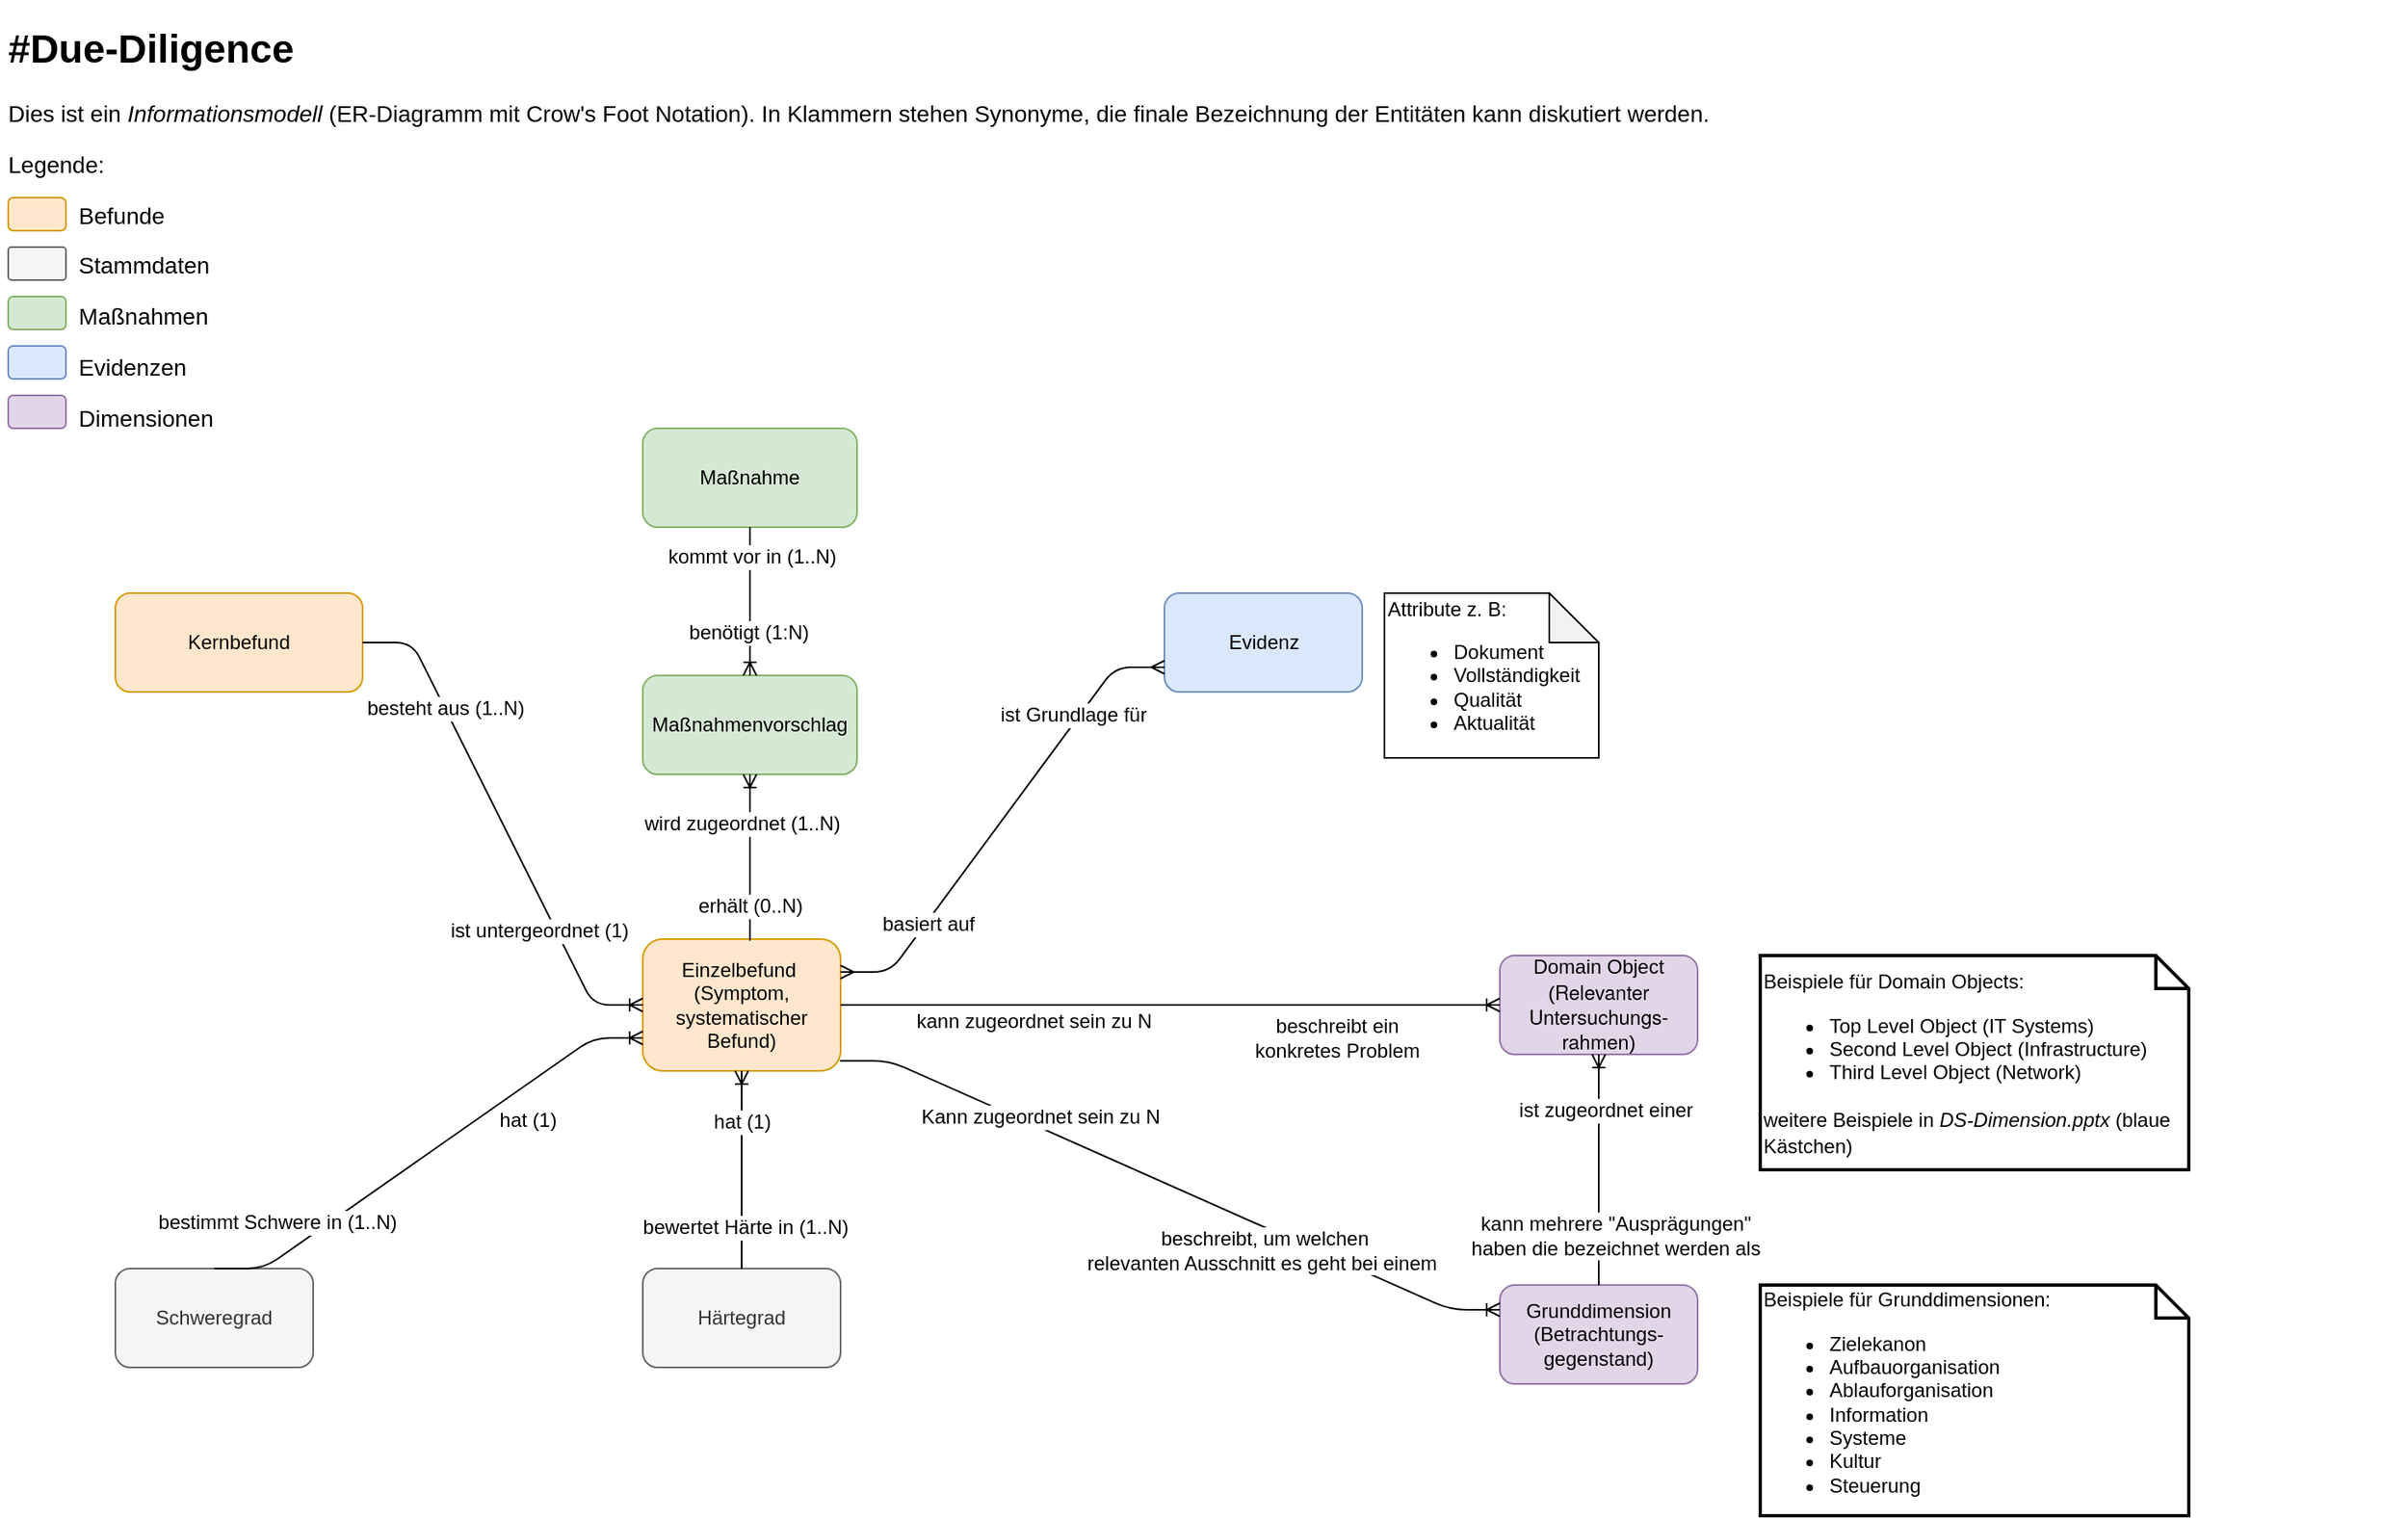 <mxfile version="12.2.4" type="github" pages="1">
  <diagram name="Page-1" id="929967ad-93f9-6ef4-fab6-5d389245f69c">
    <mxGraphModel dx="746" dy="487" grid="1" gridSize="10" guides="1" tooltips="1" connect="1" arrows="1" fold="1" page="1" pageScale="1.5" pageWidth="1169" pageHeight="826" background="none" math="0" shadow="0">
      <root>
        <mxCell id="0" style=";html=1;"/>
        <mxCell id="1" style=";html=1;" parent="0"/>
        <mxCell id="lpoHIjDjbp7n_Nv5GESF-1" value="&lt;span style=&quot;white-space: normal&quot;&gt;Einzelbefund&amp;nbsp;&lt;/span&gt;&lt;br style=&quot;white-space: normal&quot;&gt;&lt;span style=&quot;white-space: normal&quot;&gt;(Symptom, systematischer Befund)&lt;/span&gt;" style="rounded=1;whiteSpace=wrap;html=1;fillColor=#ffe6cc;strokeColor=#d79b00;" parent="1" vertex="1">
          <mxGeometry x="400" y="580" width="120" height="80" as="geometry"/>
        </mxCell>
        <mxCell id="lpoHIjDjbp7n_Nv5GESF-2" value="Grunddimension&lt;br&gt;(Betrachtungs-gegenstand)" style="rounded=1;whiteSpace=wrap;html=1;fillColor=#e1d5e7;strokeColor=#9673a6;" parent="1" vertex="1">
          <mxGeometry x="920" y="790" width="120" height="60" as="geometry"/>
        </mxCell>
        <mxCell id="lpoHIjDjbp7n_Nv5GESF-3" value="Kernbefund" style="rounded=1;whiteSpace=wrap;html=1;fillColor=#ffe6cc;strokeColor=#d79b00;" parent="1" vertex="1">
          <mxGeometry x="80" y="370" width="150" height="60" as="geometry"/>
        </mxCell>
        <mxCell id="lpoHIjDjbp7n_Nv5GESF-4" value="" style="edgeStyle=entityRelationEdgeStyle;fontSize=12;html=1;endArrow=ERoneToMany;entryX=0;entryY=0.5;entryDx=0;entryDy=0;" parent="1" source="lpoHIjDjbp7n_Nv5GESF-3" target="lpoHIjDjbp7n_Nv5GESF-1" edge="1">
          <mxGeometry width="100" height="100" relative="1" as="geometry">
            <mxPoint x="100" y="790" as="sourcePoint"/>
            <mxPoint x="200" y="690" as="targetPoint"/>
          </mxGeometry>
        </mxCell>
        <mxCell id="jVlvGWDDENxsNVDKOX9u-14" value="besteht aus (1..N)" style="text;html=1;resizable=0;points=[];align=center;verticalAlign=middle;labelBackgroundColor=#ffffff;" parent="lpoHIjDjbp7n_Nv5GESF-4" vertex="1" connectable="0">
          <mxGeometry x="-0.647" y="-19" relative="1" as="geometry">
            <mxPoint x="26" y="9.5" as="offset"/>
          </mxGeometry>
        </mxCell>
        <mxCell id="jVlvGWDDENxsNVDKOX9u-16" value="ist untergeordnet (1)" style="text;html=1;resizable=0;points=[];align=center;verticalAlign=middle;labelBackgroundColor=#ffffff;" parent="lpoHIjDjbp7n_Nv5GESF-4" vertex="1" connectable="0">
          <mxGeometry x="0.581" y="-1" relative="1" as="geometry">
            <mxPoint x="-17" y="-15" as="offset"/>
          </mxGeometry>
        </mxCell>
        <mxCell id="lpoHIjDjbp7n_Nv5GESF-5" value="Domain Object&lt;br&gt;(&lt;span style=&quot;font-family: &amp;#34;helvetica neue&amp;#34;&quot;&gt;Relevanter Untersuchungs-rahmen&lt;/span&gt;)" style="rounded=1;whiteSpace=wrap;html=1;align=center;fillColor=#e1d5e7;strokeColor=#9673a6;" parent="1" vertex="1">
          <mxGeometry x="920" y="590" width="120" height="60" as="geometry"/>
        </mxCell>
        <mxCell id="lpoHIjDjbp7n_Nv5GESF-6" value="&lt;span style=&quot;font-size: 12px&quot;&gt;Beispiele für Domain Objects:&amp;nbsp;&lt;/span&gt;&lt;br style=&quot;font-size: 12px&quot;&gt;&lt;ul style=&quot;font-size: 12px&quot;&gt;&lt;li&gt;Top Level Object (IT Systems)&lt;/li&gt;&lt;li&gt;Second Level Object (Infrastructure)&lt;/li&gt;&lt;li&gt;Third Level Object (Network)&lt;/li&gt;&lt;/ul&gt;&lt;div&gt;&lt;span style=&quot;font-size: 12px&quot;&gt;weitere Beispiele in &lt;i&gt;DS-Dimension.pptx &lt;/i&gt;(blaue Kästchen)&lt;/span&gt;&lt;/div&gt;" style="shape=note;strokeWidth=2;fontSize=14;size=20;whiteSpace=wrap;html=1;align=left;" parent="1" vertex="1">
          <mxGeometry x="1078" y="590" width="260" height="130" as="geometry"/>
        </mxCell>
        <mxCell id="lpoHIjDjbp7n_Nv5GESF-7" value="Maßnahmenvorschlag" style="rounded=1;html=1;whiteSpace=wrap;fillColor=#d5e8d4;strokeColor=#82b366;" parent="1" vertex="1">
          <mxGeometry x="400" y="420" width="130" height="60" as="geometry"/>
        </mxCell>
        <mxCell id="lpoHIjDjbp7n_Nv5GESF-23" value="&lt;span style=&quot;font-size: 12px&quot;&gt;Beispiele für Grunddimensionen:&amp;nbsp;&lt;/span&gt;&lt;br style=&quot;font-size: 12px&quot;&gt;&lt;ul style=&quot;font-size: 12px&quot;&gt;&lt;li&gt;Zielekanon&lt;/li&gt;&lt;li&gt;Aufbauorganisation&lt;/li&gt;&lt;li&gt;Ablauforganisation&lt;/li&gt;&lt;li&gt;Information&lt;/li&gt;&lt;li&gt;Systeme&lt;/li&gt;&lt;li&gt;Kultur&lt;/li&gt;&lt;li&gt;Steuerung&lt;/li&gt;&lt;/ul&gt;" style="shape=note;strokeWidth=2;fontSize=14;size=20;whiteSpace=wrap;html=1;align=left;" parent="1" vertex="1">
          <mxGeometry x="1078" y="790" width="260" height="140" as="geometry"/>
        </mxCell>
        <mxCell id="jVlvGWDDENxsNVDKOX9u-1" value="Schweregrad" style="rounded=1;whiteSpace=wrap;html=1;fillColor=#f5f5f5;strokeColor=#666666;fontColor=#333333;" parent="1" vertex="1">
          <mxGeometry x="80" y="780" width="120" height="60" as="geometry"/>
        </mxCell>
        <mxCell id="jVlvGWDDENxsNVDKOX9u-2" value="Härtegrad" style="rounded=1;whiteSpace=wrap;html=1;fillColor=#f5f5f5;strokeColor=#666666;fontColor=#333333;" parent="1" vertex="1">
          <mxGeometry x="400" y="780" width="120" height="60" as="geometry"/>
        </mxCell>
        <mxCell id="jVlvGWDDENxsNVDKOX9u-9" value="" style="fontSize=12;html=1;endArrow=ERoneToMany;entryX=0;entryY=0.75;entryDx=0;entryDy=0;exitX=0.5;exitY=0;exitDx=0;exitDy=0;edgeStyle=entityRelationEdgeStyle;elbow=vertical;" parent="1" source="jVlvGWDDENxsNVDKOX9u-1" target="lpoHIjDjbp7n_Nv5GESF-1" edge="1">
          <mxGeometry width="100" height="100" relative="1" as="geometry">
            <mxPoint x="-80" y="1000" as="sourcePoint"/>
            <mxPoint x="20" y="900" as="targetPoint"/>
          </mxGeometry>
        </mxCell>
        <mxCell id="jVlvGWDDENxsNVDKOX9u-12" value="bestimmt&amp;nbsp;Schwere in (1..N)" style="text;html=1;resizable=0;points=[];align=center;verticalAlign=middle;labelBackgroundColor=#ffffff;" parent="jVlvGWDDENxsNVDKOX9u-9" vertex="1" connectable="0">
          <mxGeometry x="-0.786" y="1" relative="1" as="geometry">
            <mxPoint x="6.5" y="-25.5" as="offset"/>
          </mxGeometry>
        </mxCell>
        <mxCell id="jVlvGWDDENxsNVDKOX9u-13" value="hat (1)" style="text;html=1;resizable=0;points=[];align=center;verticalAlign=middle;labelBackgroundColor=#ffffff;" parent="jVlvGWDDENxsNVDKOX9u-9" vertex="1" connectable="0">
          <mxGeometry x="0.771" y="-1" relative="1" as="geometry">
            <mxPoint x="-37.5" y="46.5" as="offset"/>
          </mxGeometry>
        </mxCell>
        <mxCell id="jVlvGWDDENxsNVDKOX9u-10" value="" style="fontSize=12;html=1;endArrow=ERoneToMany;entryX=0.5;entryY=1;entryDx=0;entryDy=0;exitX=0.5;exitY=0;exitDx=0;exitDy=0;" parent="1" source="jVlvGWDDENxsNVDKOX9u-2" target="lpoHIjDjbp7n_Nv5GESF-1" edge="1">
          <mxGeometry width="100" height="100" relative="1" as="geometry">
            <mxPoint x="-80" y="1000" as="sourcePoint"/>
            <mxPoint x="20" y="900" as="targetPoint"/>
          </mxGeometry>
        </mxCell>
        <mxCell id="jVlvGWDDENxsNVDKOX9u-17" value="hat (1)" style="text;html=1;resizable=0;points=[];align=center;verticalAlign=middle;labelBackgroundColor=#ffffff;" parent="jVlvGWDDENxsNVDKOX9u-10" vertex="1" connectable="0">
          <mxGeometry x="0.343" relative="1" as="geometry">
            <mxPoint y="-9" as="offset"/>
          </mxGeometry>
        </mxCell>
        <mxCell id="jVlvGWDDENxsNVDKOX9u-18" value="bewertet Härte in (1..N)" style="text;html=1;resizable=0;points=[];align=center;verticalAlign=middle;labelBackgroundColor=#ffffff;" parent="jVlvGWDDENxsNVDKOX9u-10" vertex="1" connectable="0">
          <mxGeometry x="-0.586" y="-2" relative="1" as="geometry">
            <mxPoint as="offset"/>
          </mxGeometry>
        </mxCell>
        <mxCell id="jVlvGWDDENxsNVDKOX9u-22" value="Evidenz" style="rounded=1;whiteSpace=wrap;html=1;fillColor=#dae8fc;strokeColor=#6c8ebf;" parent="1" vertex="1">
          <mxGeometry x="716.5" y="370" width="120" height="60" as="geometry"/>
        </mxCell>
        <mxCell id="jVlvGWDDENxsNVDKOX9u-26" value="" style="edgeStyle=entityRelationEdgeStyle;fontSize=12;html=1;endArrow=ERmany;startArrow=ERmany;exitX=1;exitY=0.25;exitDx=0;exitDy=0;entryX=0;entryY=0.75;entryDx=0;entryDy=0;" parent="1" source="lpoHIjDjbp7n_Nv5GESF-1" target="jVlvGWDDENxsNVDKOX9u-22" edge="1">
          <mxGeometry width="100" height="100" relative="1" as="geometry">
            <mxPoint x="535" y="740" as="sourcePoint"/>
            <mxPoint x="635" y="640" as="targetPoint"/>
          </mxGeometry>
        </mxCell>
        <mxCell id="jVlvGWDDENxsNVDKOX9u-27" value="basiert auf" style="text;html=1;resizable=0;points=[];align=center;verticalAlign=middle;labelBackgroundColor=#ffffff;" parent="jVlvGWDDENxsNVDKOX9u-26" vertex="1" connectable="0">
          <mxGeometry x="-0.535" y="-1" relative="1" as="geometry">
            <mxPoint as="offset"/>
          </mxGeometry>
        </mxCell>
        <mxCell id="jVlvGWDDENxsNVDKOX9u-28" value="ist&amp;nbsp;Grundlage für" style="text;html=1;resizable=0;points=[];align=center;verticalAlign=middle;labelBackgroundColor=#ffffff;" parent="jVlvGWDDENxsNVDKOX9u-26" vertex="1" connectable="0">
          <mxGeometry x="0.527" y="4" relative="1" as="geometry">
            <mxPoint as="offset"/>
          </mxGeometry>
        </mxCell>
        <mxCell id="jVlvGWDDENxsNVDKOX9u-31" value="" style="fontSize=12;html=1;endArrow=ERoneToMany;entryX=0;entryY=0.25;entryDx=0;entryDy=0;exitX=0.997;exitY=0.923;exitDx=0;exitDy=0;exitPerimeter=0;edgeStyle=entityRelationEdgeStyle;" parent="1" source="lpoHIjDjbp7n_Nv5GESF-1" target="lpoHIjDjbp7n_Nv5GESF-2" edge="1">
          <mxGeometry width="100" height="100" relative="1" as="geometry">
            <mxPoint x="350" y="1000" as="sourcePoint"/>
            <mxPoint x="450" y="900" as="targetPoint"/>
          </mxGeometry>
        </mxCell>
        <mxCell id="tbm3mgn3CqdpKke_emqs-1" value="Kann zugeordnet sein zu N" style="text;html=1;resizable=0;points=[];align=center;verticalAlign=middle;labelBackgroundColor=#ffffff;" parent="jVlvGWDDENxsNVDKOX9u-31" vertex="1" connectable="0">
          <mxGeometry x="-0.65" y="-3" relative="1" as="geometry">
            <mxPoint x="50.5" y="12.5" as="offset"/>
          </mxGeometry>
        </mxCell>
        <mxCell id="tbm3mgn3CqdpKke_emqs-5" value="beschreibt, um welchen &lt;br&gt;relevanten Ausschnitt es geht bei einem&amp;nbsp;" style="text;html=1;resizable=0;points=[];align=center;verticalAlign=middle;labelBackgroundColor=#ffffff;" parent="jVlvGWDDENxsNVDKOX9u-31" vertex="1" connectable="0">
          <mxGeometry x="0.565" relative="1" as="geometry">
            <mxPoint x="-55" y="-10.5" as="offset"/>
          </mxGeometry>
        </mxCell>
        <mxCell id="tbm3mgn3CqdpKke_emqs-7" value="" style="edgeStyle=entityRelationEdgeStyle;fontSize=12;html=1;endArrow=ERoneToMany;entryX=0;entryY=0.5;entryDx=0;entryDy=0;exitX=1;exitY=0.5;exitDx=0;exitDy=0;" parent="1" source="lpoHIjDjbp7n_Nv5GESF-1" target="lpoHIjDjbp7n_Nv5GESF-5" edge="1">
          <mxGeometry width="100" height="100" relative="1" as="geometry">
            <mxPoint x="660" y="730" as="sourcePoint"/>
            <mxPoint x="760" y="630" as="targetPoint"/>
          </mxGeometry>
        </mxCell>
        <mxCell id="tbm3mgn3CqdpKke_emqs-8" value="kann zugeordnet sein zu N" style="text;html=1;resizable=0;points=[];align=center;verticalAlign=middle;labelBackgroundColor=#ffffff;" parent="tbm3mgn3CqdpKke_emqs-7" vertex="1" connectable="0">
          <mxGeometry x="-0.659" relative="1" as="geometry">
            <mxPoint x="49" y="10" as="offset"/>
          </mxGeometry>
        </mxCell>
        <mxCell id="tbm3mgn3CqdpKke_emqs-9" value="beschreibt ein &lt;br&gt;konkretes Problem" style="text;html=1;resizable=0;points=[];align=center;verticalAlign=middle;labelBackgroundColor=#ffffff;" parent="tbm3mgn3CqdpKke_emqs-7" vertex="1" connectable="0">
          <mxGeometry x="0.76" y="-2" relative="1" as="geometry">
            <mxPoint x="-51.5" y="17.5" as="offset"/>
          </mxGeometry>
        </mxCell>
        <mxCell id="tbm3mgn3CqdpKke_emqs-10" value="" style="fontSize=12;html=1;endArrow=ERoneToMany;exitX=0.5;exitY=0;exitDx=0;exitDy=0;entryX=0.5;entryY=1;entryDx=0;entryDy=0;elbow=vertical;" parent="1" source="lpoHIjDjbp7n_Nv5GESF-2" target="lpoHIjDjbp7n_Nv5GESF-5" edge="1">
          <mxGeometry width="100" height="100" relative="1" as="geometry">
            <mxPoint x="120" y="960" as="sourcePoint"/>
            <mxPoint x="220" y="860" as="targetPoint"/>
          </mxGeometry>
        </mxCell>
        <mxCell id="tbm3mgn3CqdpKke_emqs-11" value="ist zugeordnet einer" style="text;html=1;resizable=0;points=[];align=center;verticalAlign=middle;labelBackgroundColor=#ffffff;" parent="tbm3mgn3CqdpKke_emqs-10" vertex="1" connectable="0">
          <mxGeometry x="0.524" y="-4" relative="1" as="geometry">
            <mxPoint as="offset"/>
          </mxGeometry>
        </mxCell>
        <mxCell id="tbm3mgn3CqdpKke_emqs-12" value="kann mehrere &quot;Ausprägungen&quot; &lt;br&gt;haben die bezeichnet werden als" style="text;html=1;resizable=0;points=[];align=center;verticalAlign=middle;labelBackgroundColor=#ffffff;" parent="tbm3mgn3CqdpKke_emqs-10" vertex="1" connectable="0">
          <mxGeometry x="-0.524" y="1" relative="1" as="geometry">
            <mxPoint x="11" y="3.5" as="offset"/>
          </mxGeometry>
        </mxCell>
        <mxCell id="9TDuP8LhrruT4k8LMIFc-3" value="Attribute z. B:&lt;br&gt;&lt;ul&gt;&lt;li&gt;Dokument&lt;/li&gt;&lt;li&gt;Vollständigkeit&lt;/li&gt;&lt;li&gt;Qualität&lt;/li&gt;&lt;li&gt;Aktualität&lt;/li&gt;&lt;/ul&gt;" style="shape=note;whiteSpace=wrap;html=1;backgroundOutline=1;darkOpacity=0.05;align=left;" parent="1" vertex="1">
          <mxGeometry x="850" y="370" width="130" height="100" as="geometry"/>
        </mxCell>
        <mxCell id="nOuzh2_DET2T8DFauegL-1" value="&lt;h1&gt;#Due-Diligence&lt;/h1&gt;&lt;p style=&quot;font-size: 14px&quot;&gt;&lt;font style=&quot;font-size: 14px&quot;&gt;Dies ist ein &lt;i&gt;Informationsmodell &lt;/i&gt;(ER-Diagramm mit Crow&#39;s Foot Notation). In Klammern stehen Synonyme, die finale Bezeichnung der Entitäten kann diskutiert werden.&lt;/font&gt;&lt;/p&gt;&lt;p style=&quot;font-size: 14px&quot;&gt;&lt;font style=&quot;font-size: 14px&quot;&gt;Legende:&lt;br&gt;&lt;/font&gt;&lt;/p&gt;&lt;p style=&quot;font-size: 14px&quot;&gt;&lt;font style=&quot;font-size: 14px&quot;&gt;&amp;nbsp; &amp;nbsp; &amp;nbsp; &amp;nbsp; &amp;nbsp; &amp;nbsp;Befunde&lt;/font&gt;&lt;/p&gt;&lt;p style=&quot;font-size: 14px&quot;&gt;&amp;nbsp; &amp;nbsp; &amp;nbsp; &amp;nbsp; &amp;nbsp; &amp;nbsp;Stammdaten&lt;/p&gt;&lt;p style=&quot;font-size: 14px&quot;&gt;&amp;nbsp; &amp;nbsp; &amp;nbsp; &amp;nbsp; &amp;nbsp; &amp;nbsp;Maßnahmen&lt;/p&gt;&lt;p style=&quot;font-size: 14px&quot;&gt;&amp;nbsp; &amp;nbsp; &amp;nbsp; &amp;nbsp; &amp;nbsp; &amp;nbsp;Evidenzen&lt;/p&gt;&lt;p style=&quot;font-size: 14px&quot;&gt;&amp;nbsp; &amp;nbsp; &amp;nbsp; &amp;nbsp; &amp;nbsp; &amp;nbsp;Dimensionen&lt;/p&gt;&lt;p&gt;&lt;br&gt;&lt;/p&gt;" style="text;html=1;strokeColor=none;fillColor=none;spacing=5;spacingTop=-20;whiteSpace=wrap;overflow=hidden;rounded=0;" vertex="1" parent="1">
          <mxGeometry x="10" y="20" width="1460" height="260" as="geometry"/>
        </mxCell>
        <mxCell id="nOuzh2_DET2T8DFauegL-2" value="" style="rounded=1;whiteSpace=wrap;html=1;fillColor=#ffe6cc;strokeColor=#d79b00;" vertex="1" parent="1">
          <mxGeometry x="15" y="130" width="35" height="20" as="geometry"/>
        </mxCell>
        <mxCell id="nOuzh2_DET2T8DFauegL-5" value="" style="rounded=1;whiteSpace=wrap;html=1;fillColor=#f5f5f5;strokeColor=#666666;fontColor=#333333;arcSize=10;" vertex="1" parent="1">
          <mxGeometry x="15" y="160" width="35" height="20" as="geometry"/>
        </mxCell>
        <mxCell id="nOuzh2_DET2T8DFauegL-6" value="" style="rounded=1;html=1;whiteSpace=wrap;fillColor=#d5e8d4;strokeColor=#82b366;" vertex="1" parent="1">
          <mxGeometry x="15" y="190" width="35" height="20" as="geometry"/>
        </mxCell>
        <mxCell id="nOuzh2_DET2T8DFauegL-8" value="" style="rounded=1;whiteSpace=wrap;html=1;fillColor=#dae8fc;strokeColor=#6c8ebf;" vertex="1" parent="1">
          <mxGeometry x="15" y="220" width="35" height="20" as="geometry"/>
        </mxCell>
        <mxCell id="nOuzh2_DET2T8DFauegL-9" value="" style="rounded=1;whiteSpace=wrap;html=1;align=center;fillColor=#e1d5e7;strokeColor=#9673a6;" vertex="1" parent="1">
          <mxGeometry x="15" y="250" width="35" height="20" as="geometry"/>
        </mxCell>
        <mxCell id="nOuzh2_DET2T8DFauegL-12" value="Maßnahme" style="rounded=1;html=1;whiteSpace=wrap;fillColor=#d5e8d4;strokeColor=#82b366;" vertex="1" parent="1">
          <mxGeometry x="400" y="270" width="130" height="60" as="geometry"/>
        </mxCell>
        <mxCell id="nOuzh2_DET2T8DFauegL-13" value="" style="fontSize=12;html=1;endArrow=ERoneToMany;entryX=0.5;entryY=1;entryDx=0;entryDy=0;" edge="1" parent="1" target="lpoHIjDjbp7n_Nv5GESF-7">
          <mxGeometry width="100" height="100" relative="1" as="geometry">
            <mxPoint x="465" y="581" as="sourcePoint"/>
            <mxPoint x="480" y="455" as="targetPoint"/>
          </mxGeometry>
        </mxCell>
        <mxCell id="nOuzh2_DET2T8DFauegL-15" value="erhält (0..N)" style="text;html=1;resizable=0;points=[];align=center;verticalAlign=middle;labelBackgroundColor=#ffffff;" vertex="1" connectable="0" parent="nOuzh2_DET2T8DFauegL-13">
          <mxGeometry x="-0.62" y="-3" relative="1" as="geometry">
            <mxPoint x="-3" y="-2" as="offset"/>
          </mxGeometry>
        </mxCell>
        <mxCell id="nOuzh2_DET2T8DFauegL-16" value="wird zugeordnet (1..N)" style="text;html=1;resizable=0;points=[];align=center;verticalAlign=middle;labelBackgroundColor=#ffffff;" vertex="1" connectable="0" parent="nOuzh2_DET2T8DFauegL-13">
          <mxGeometry x="0.552" y="1" relative="1" as="geometry">
            <mxPoint x="-4" y="7.5" as="offset"/>
          </mxGeometry>
        </mxCell>
        <mxCell id="nOuzh2_DET2T8DFauegL-14" value="" style="fontSize=12;html=1;endArrow=ERoneToMany;entryX=0.5;entryY=0;entryDx=0;entryDy=0;exitX=0.5;exitY=1;exitDx=0;exitDy=0;" edge="1" parent="1" source="nOuzh2_DET2T8DFauegL-12" target="lpoHIjDjbp7n_Nv5GESF-7">
          <mxGeometry width="100" height="100" relative="1" as="geometry">
            <mxPoint x="310" y="410" as="sourcePoint"/>
            <mxPoint x="410" y="310" as="targetPoint"/>
          </mxGeometry>
        </mxCell>
        <mxCell id="nOuzh2_DET2T8DFauegL-17" value="kommt vor in (1..N)" style="text;html=1;resizable=0;points=[];align=center;verticalAlign=middle;labelBackgroundColor=#ffffff;" vertex="1" connectable="0" parent="nOuzh2_DET2T8DFauegL-14">
          <mxGeometry x="-0.596" y="1" relative="1" as="geometry">
            <mxPoint as="offset"/>
          </mxGeometry>
        </mxCell>
        <mxCell id="nOuzh2_DET2T8DFauegL-18" value="benötigt (1:N)" style="text;html=1;resizable=0;points=[];align=center;verticalAlign=middle;labelBackgroundColor=#ffffff;" vertex="1" connectable="0" parent="nOuzh2_DET2T8DFauegL-14">
          <mxGeometry x="0.418" y="-1" relative="1" as="geometry">
            <mxPoint as="offset"/>
          </mxGeometry>
        </mxCell>
      </root>
    </mxGraphModel>
  </diagram>
</mxfile>
